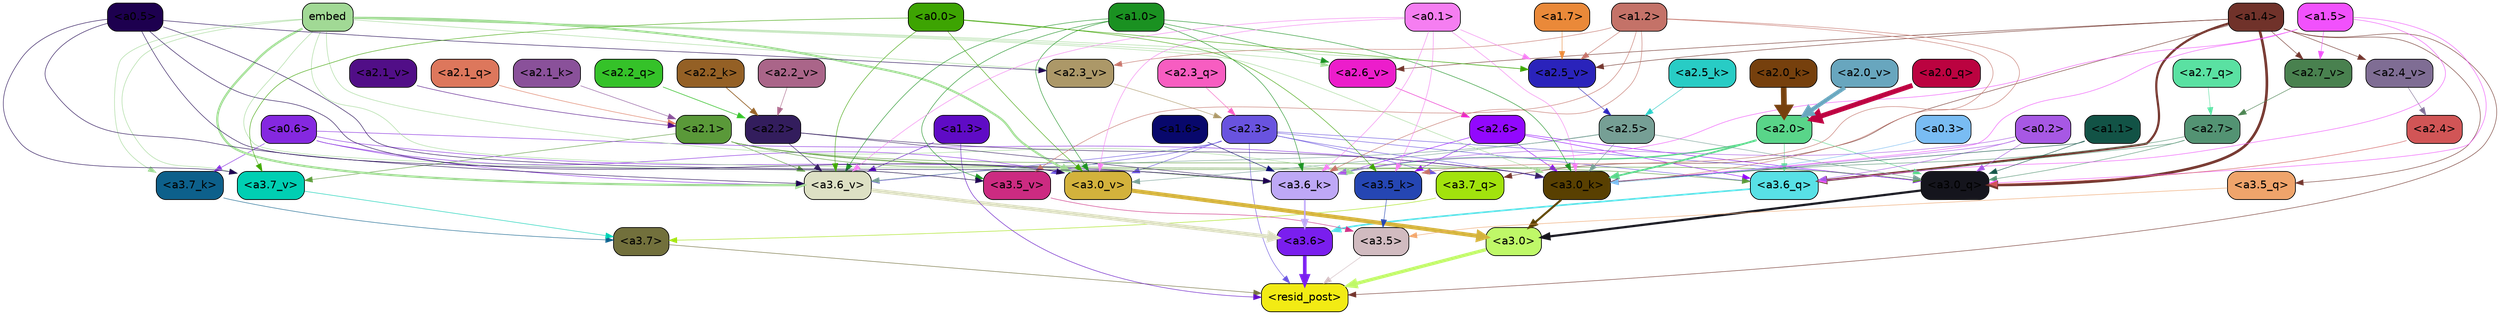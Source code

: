 strict digraph "" {
	graph [bgcolor=transparent,
		layout=dot,
		overlap=false,
		splines=true
	];
	"<a3.7>"	[color=black,
		fillcolor="#72703c",
		fontname=Helvetica,
		shape=box,
		style="filled, rounded"];
	"<resid_post>"	[color=black,
		fillcolor="#f2eb14",
		fontname=Helvetica,
		shape=box,
		style="filled, rounded"];
	"<a3.7>" -> "<resid_post>"	[color="#72703c",
		penwidth=0.6239100098609924];
	"<a3.6>"	[color=black,
		fillcolor="#7a1eee",
		fontname=Helvetica,
		shape=box,
		style="filled, rounded"];
	"<a3.6>" -> "<resid_post>"	[color="#7a1eee",
		penwidth=4.569062113761902];
	"<a3.5>"	[color=black,
		fillcolor="#d1bbc0",
		fontname=Helvetica,
		shape=box,
		style="filled, rounded"];
	"<a3.5>" -> "<resid_post>"	[color="#d1bbc0",
		penwidth=0.6];
	"<a3.0>"	[color=black,
		fillcolor="#bff868",
		fontname=Helvetica,
		shape=box,
		style="filled, rounded"];
	"<a3.0>" -> "<resid_post>"	[color="#bff868",
		penwidth=4.283544182777405];
	"<a2.3>"	[color=black,
		fillcolor="#6953df",
		fontname=Helvetica,
		shape=box,
		style="filled, rounded"];
	"<a2.3>" -> "<resid_post>"	[color="#6953df",
		penwidth=0.6];
	"<a3.7_q>"	[color=black,
		fillcolor="#a2e30d",
		fontname=Helvetica,
		shape=box,
		style="filled, rounded"];
	"<a2.3>" -> "<a3.7_q>"	[color="#6953df",
		penwidth=0.6];
	"<a3.6_q>"	[color=black,
		fillcolor="#58e1e6",
		fontname=Helvetica,
		shape=box,
		style="filled, rounded"];
	"<a2.3>" -> "<a3.6_q>"	[color="#6953df",
		penwidth=0.6];
	"<a3.0_q>"	[color=black,
		fillcolor="#15151d",
		fontname=Helvetica,
		shape=box,
		style="filled, rounded"];
	"<a2.3>" -> "<a3.0_q>"	[color="#6953df",
		penwidth=0.6];
	"<a3.0_k>"	[color=black,
		fillcolor="#594001",
		fontname=Helvetica,
		shape=box,
		style="filled, rounded"];
	"<a2.3>" -> "<a3.0_k>"	[color="#6953df",
		penwidth=0.6];
	"<a3.6_v>"	[color=black,
		fillcolor="#dde0c4",
		fontname=Helvetica,
		shape=box,
		style="filled, rounded"];
	"<a2.3>" -> "<a3.6_v>"	[color="#6953df",
		penwidth=0.6];
	"<a3.5_v>"	[color=black,
		fillcolor="#cc2b81",
		fontname=Helvetica,
		shape=box,
		style="filled, rounded"];
	"<a2.3>" -> "<a3.5_v>"	[color="#6953df",
		penwidth=0.6];
	"<a3.0_v>"	[color=black,
		fillcolor="#d3b23c",
		fontname=Helvetica,
		shape=box,
		style="filled, rounded"];
	"<a2.3>" -> "<a3.0_v>"	[color="#6953df",
		penwidth=0.6];
	"<a1.4>"	[color=black,
		fillcolor="#70322a",
		fontname=Helvetica,
		shape=box,
		style="filled, rounded"];
	"<a1.4>" -> "<resid_post>"	[color="#70322a",
		penwidth=0.6];
	"<a1.4>" -> "<a3.7_q>"	[color="#70322a",
		penwidth=0.6];
	"<a1.4>" -> "<a3.6_q>"	[color="#70322a",
		penwidth=2.7934007048606873];
	"<a3.5_q>"	[color=black,
		fillcolor="#efa46b",
		fontname=Helvetica,
		shape=box,
		style="filled, rounded"];
	"<a1.4>" -> "<a3.5_q>"	[color="#70322a",
		penwidth=0.6];
	"<a1.4>" -> "<a3.0_q>"	[color="#70322a",
		penwidth=3.340754985809326];
	"<a2.7_v>"	[color=black,
		fillcolor="#49814f",
		fontname=Helvetica,
		shape=box,
		style="filled, rounded"];
	"<a1.4>" -> "<a2.7_v>"	[color="#70322a",
		penwidth=0.6];
	"<a2.6_v>"	[color=black,
		fillcolor="#ec1dcb",
		fontname=Helvetica,
		shape=box,
		style="filled, rounded"];
	"<a1.4>" -> "<a2.6_v>"	[color="#70322a",
		penwidth=0.6];
	"<a2.5_v>"	[color=black,
		fillcolor="#2a23bb",
		fontname=Helvetica,
		shape=box,
		style="filled, rounded"];
	"<a1.4>" -> "<a2.5_v>"	[color="#70322a",
		penwidth=0.6];
	"<a2.4_v>"	[color=black,
		fillcolor="#7f6d94",
		fontname=Helvetica,
		shape=box,
		style="filled, rounded"];
	"<a1.4>" -> "<a2.4_v>"	[color="#70322a",
		penwidth=0.6];
	"<a1.3>"	[color=black,
		fillcolor="#5f0bc5",
		fontname=Helvetica,
		shape=box,
		style="filled, rounded"];
	"<a1.3>" -> "<resid_post>"	[color="#5f0bc5",
		penwidth=0.6];
	"<a1.3>" -> "<a3.6_v>"	[color="#5f0bc5",
		penwidth=0.6];
	"<a3.7_q>" -> "<a3.7>"	[color="#a2e30d",
		penwidth=0.6];
	"<a3.6_q>" -> "<a3.6>"	[color="#58e1e6",
		penwidth=2.0347584784030914];
	"<a3.5_q>" -> "<a3.5>"	[color="#efa46b",
		penwidth=0.6];
	"<a3.0_q>" -> "<a3.0>"	[color="#15151d",
		penwidth=2.8635367155075073];
	"<a3.7_k>"	[color=black,
		fillcolor="#0d608b",
		fontname=Helvetica,
		shape=box,
		style="filled, rounded"];
	"<a3.7_k>" -> "<a3.7>"	[color="#0d608b",
		penwidth=0.6];
	"<a3.6_k>"	[color=black,
		fillcolor="#bea8f6",
		fontname=Helvetica,
		shape=box,
		style="filled, rounded"];
	"<a3.6_k>" -> "<a3.6>"	[color="#bea8f6",
		penwidth=2.1760786175727844];
	"<a3.5_k>"	[color=black,
		fillcolor="#2546b3",
		fontname=Helvetica,
		shape=box,
		style="filled, rounded"];
	"<a3.5_k>" -> "<a3.5>"	[color="#2546b3",
		penwidth=0.6];
	"<a3.0_k>" -> "<a3.0>"	[color="#594001",
		penwidth=2.632905662059784];
	"<a3.7_v>"	[color=black,
		fillcolor="#00cfb3",
		fontname=Helvetica,
		shape=box,
		style="filled, rounded"];
	"<a3.7_v>" -> "<a3.7>"	[color="#00cfb3",
		penwidth=0.6];
	"<a3.6_v>" -> "<a3.6>"	[color="#dde0c4",
		penwidth=4.981305837631226];
	"<a3.5_v>" -> "<a3.5>"	[color="#cc2b81",
		penwidth=0.6];
	"<a3.0_v>" -> "<a3.0>"	[color="#d3b23c",
		penwidth=5.168330669403076];
	"<a2.7>"	[color=black,
		fillcolor="#539373",
		fontname=Helvetica,
		shape=box,
		style="filled, rounded"];
	"<a2.7>" -> "<a3.6_q>"	[color="#539373",
		penwidth=0.6];
	"<a2.7>" -> "<a3.0_q>"	[color="#539373",
		penwidth=0.6];
	"<a2.7>" -> "<a3.0_k>"	[color="#539373",
		penwidth=0.6];
	"<a2.6>"	[color=black,
		fillcolor="#9208fe",
		fontname=Helvetica,
		shape=box,
		style="filled, rounded"];
	"<a2.6>" -> "<a3.6_q>"	[color="#9208fe",
		penwidth=0.6];
	"<a2.6>" -> "<a3.0_q>"	[color="#9208fe",
		penwidth=0.6];
	"<a2.6>" -> "<a3.6_k>"	[color="#9208fe",
		penwidth=0.6];
	"<a2.6>" -> "<a3.5_k>"	[color="#9208fe",
		penwidth=0.6];
	"<a2.6>" -> "<a3.0_k>"	[color="#9208fe",
		penwidth=0.6];
	"<a2.1>"	[color=black,
		fillcolor="#5a9939",
		fontname=Helvetica,
		shape=box,
		style="filled, rounded"];
	"<a2.1>" -> "<a3.6_q>"	[color="#5a9939",
		penwidth=0.6];
	"<a2.1>" -> "<a3.0_q>"	[color="#5a9939",
		penwidth=0.6];
	"<a2.1>" -> "<a3.6_k>"	[color="#5a9939",
		penwidth=0.6];
	"<a2.1>" -> "<a3.0_k>"	[color="#5a9939",
		penwidth=0.6];
	"<a2.1>" -> "<a3.7_v>"	[color="#5a9939",
		penwidth=0.6];
	"<a2.1>" -> "<a3.6_v>"	[color="#5a9939",
		penwidth=0.6];
	"<a2.0>"	[color=black,
		fillcolor="#59d589",
		fontname=Helvetica,
		shape=box,
		style="filled, rounded"];
	"<a2.0>" -> "<a3.6_q>"	[color="#59d589",
		penwidth=0.6];
	"<a2.0>" -> "<a3.0_q>"	[color="#59d589",
		penwidth=0.6];
	"<a2.0>" -> "<a3.6_k>"	[color="#59d589",
		penwidth=1.6382827460765839];
	"<a2.0>" -> "<a3.0_k>"	[color="#59d589",
		penwidth=2.161143198609352];
	"<a1.5>"	[color=black,
		fillcolor="#f151fc",
		fontname=Helvetica,
		shape=box,
		style="filled, rounded"];
	"<a1.5>" -> "<a3.6_q>"	[color="#f151fc",
		penwidth=0.6];
	"<a1.5>" -> "<a3.0_q>"	[color="#f151fc",
		penwidth=0.6];
	"<a1.5>" -> "<a3.6_k>"	[color="#f151fc",
		penwidth=0.6];
	"<a1.5>" -> "<a3.0_k>"	[color="#f151fc",
		penwidth=0.6];
	"<a1.5>" -> "<a2.7_v>"	[color="#f151fc",
		penwidth=0.6];
	"<a0.2>"	[color=black,
		fillcolor="#a758e4",
		fontname=Helvetica,
		shape=box,
		style="filled, rounded"];
	"<a0.2>" -> "<a3.6_q>"	[color="#a758e4",
		penwidth=0.6];
	"<a0.2>" -> "<a3.0_q>"	[color="#a758e4",
		penwidth=0.6];
	"<a0.2>" -> "<a3.6_k>"	[color="#a758e4",
		penwidth=0.6];
	"<a0.2>" -> "<a3.0_k>"	[color="#a758e4",
		penwidth=0.6];
	"<a2.5>"	[color=black,
		fillcolor="#769f95",
		fontname=Helvetica,
		shape=box,
		style="filled, rounded"];
	"<a2.5>" -> "<a3.0_q>"	[color="#769f95",
		penwidth=0.6];
	"<a2.5>" -> "<a3.0_k>"	[color="#769f95",
		penwidth=0.6];
	"<a2.5>" -> "<a3.6_v>"	[color="#769f95",
		penwidth=0.6];
	"<a2.5>" -> "<a3.0_v>"	[color="#769f95",
		penwidth=0.6];
	"<a2.4>"	[color=black,
		fillcolor="#d15556",
		fontname=Helvetica,
		shape=box,
		style="filled, rounded"];
	"<a2.4>" -> "<a3.0_q>"	[color="#d15556",
		penwidth=0.6];
	"<a1.1>"	[color=black,
		fillcolor="#125346",
		fontname=Helvetica,
		shape=box,
		style="filled, rounded"];
	"<a1.1>" -> "<a3.0_q>"	[color="#125346",
		penwidth=0.6];
	"<a1.1>" -> "<a3.0_k>"	[color="#125346",
		penwidth=0.6];
	"<a0.6>"	[color=black,
		fillcolor="#8528e0",
		fontname=Helvetica,
		shape=box,
		style="filled, rounded"];
	"<a0.6>" -> "<a3.7_k>"	[color="#8528e0",
		penwidth=0.6];
	"<a0.6>" -> "<a3.6_k>"	[color="#8528e0",
		penwidth=0.6];
	"<a0.6>" -> "<a3.0_k>"	[color="#8528e0",
		penwidth=0.6];
	"<a0.6>" -> "<a3.6_v>"	[color="#8528e0",
		penwidth=0.6];
	"<a0.6>" -> "<a3.0_v>"	[color="#8528e0",
		penwidth=0.6];
	embed	[color=black,
		fillcolor="#a1d995",
		fontname=Helvetica,
		shape=box,
		style="filled, rounded"];
	embed -> "<a3.7_k>"	[color="#a1d995",
		penwidth=0.6];
	embed -> "<a3.6_k>"	[color="#a1d995",
		penwidth=0.6];
	embed -> "<a3.5_k>"	[color="#a1d995",
		penwidth=0.6];
	embed -> "<a3.0_k>"	[color="#a1d995",
		penwidth=0.6];
	embed -> "<a3.7_v>"	[color="#a1d995",
		penwidth=0.6];
	embed -> "<a3.6_v>"	[color="#a1d995",
		penwidth=2.7825746536254883];
	embed -> "<a3.5_v>"	[color="#a1d995",
		penwidth=0.6];
	embed -> "<a3.0_v>"	[color="#a1d995",
		penwidth=2.6950180530548096];
	embed -> "<a2.6_v>"	[color="#a1d995",
		penwidth=0.6];
	embed -> "<a2.5_v>"	[color="#a1d995",
		penwidth=0.6];
	"<a2.3_v>"	[color=black,
		fillcolor="#ac9868",
		fontname=Helvetica,
		shape=box,
		style="filled, rounded"];
	embed -> "<a2.3_v>"	[color="#a1d995",
		penwidth=0.6];
	"<a2.2>"	[color=black,
		fillcolor="#331d5d",
		fontname=Helvetica,
		shape=box,
		style="filled, rounded"];
	"<a2.2>" -> "<a3.6_k>"	[color="#331d5d",
		penwidth=0.6];
	"<a2.2>" -> "<a3.0_k>"	[color="#331d5d",
		penwidth=0.6];
	"<a2.2>" -> "<a3.6_v>"	[color="#331d5d",
		penwidth=0.6];
	"<a1.6>"	[color=black,
		fillcolor="#08086c",
		fontname=Helvetica,
		shape=box,
		style="filled, rounded"];
	"<a1.6>" -> "<a3.6_k>"	[color="#08086c",
		penwidth=0.6];
	"<a1.2>"	[color=black,
		fillcolor="#c47268",
		fontname=Helvetica,
		shape=box,
		style="filled, rounded"];
	"<a1.2>" -> "<a3.6_k>"	[color="#c47268",
		penwidth=0.6];
	"<a1.2>" -> "<a3.5_k>"	[color="#c47268",
		penwidth=0.6];
	"<a1.2>" -> "<a3.0_k>"	[color="#c47268",
		penwidth=0.6];
	"<a1.2>" -> "<a3.5_v>"	[color="#c47268",
		penwidth=0.6];
	"<a1.2>" -> "<a2.5_v>"	[color="#c47268",
		penwidth=0.6];
	"<a1.2>" -> "<a2.3_v>"	[color="#c47268",
		penwidth=0.6];
	"<a1.0>"	[color=black,
		fillcolor="#1a9121",
		fontname=Helvetica,
		shape=box,
		style="filled, rounded"];
	"<a1.0>" -> "<a3.6_k>"	[color="#1a9121",
		penwidth=0.6];
	"<a1.0>" -> "<a3.0_k>"	[color="#1a9121",
		penwidth=0.6];
	"<a1.0>" -> "<a3.6_v>"	[color="#1a9121",
		penwidth=0.6];
	"<a1.0>" -> "<a3.5_v>"	[color="#1a9121",
		penwidth=0.6];
	"<a1.0>" -> "<a3.0_v>"	[color="#1a9121",
		penwidth=0.6];
	"<a1.0>" -> "<a2.6_v>"	[color="#1a9121",
		penwidth=0.6];
	"<a0.5>"	[color=black,
		fillcolor="#1d004f",
		fontname=Helvetica,
		shape=box,
		style="filled, rounded"];
	"<a0.5>" -> "<a3.6_k>"	[color="#1d004f",
		penwidth=0.6];
	"<a0.5>" -> "<a3.7_v>"	[color="#1d004f",
		penwidth=0.6];
	"<a0.5>" -> "<a3.6_v>"	[color="#1d004f",
		penwidth=0.6];
	"<a0.5>" -> "<a3.5_v>"	[color="#1d004f",
		penwidth=0.6];
	"<a0.5>" -> "<a3.0_v>"	[color="#1d004f",
		penwidth=0.6];
	"<a0.5>" -> "<a2.3_v>"	[color="#1d004f",
		penwidth=0.6];
	"<a0.1>"	[color=black,
		fillcolor="#f57ef1",
		fontname=Helvetica,
		shape=box,
		style="filled, rounded"];
	"<a0.1>" -> "<a3.6_k>"	[color="#f57ef1",
		penwidth=0.6];
	"<a0.1>" -> "<a3.5_k>"	[color="#f57ef1",
		penwidth=0.6];
	"<a0.1>" -> "<a3.0_k>"	[color="#f57ef1",
		penwidth=0.6];
	"<a0.1>" -> "<a3.6_v>"	[color="#f57ef1",
		penwidth=0.6];
	"<a0.1>" -> "<a3.0_v>"	[color="#f57ef1",
		penwidth=0.6];
	"<a0.1>" -> "<a2.5_v>"	[color="#f57ef1",
		penwidth=0.6];
	"<a0.0>"	[color=black,
		fillcolor="#3da402",
		fontname=Helvetica,
		shape=box,
		style="filled, rounded"];
	"<a0.0>" -> "<a3.5_k>"	[color="#3da402",
		penwidth=0.6];
	"<a0.0>" -> "<a3.7_v>"	[color="#3da402",
		penwidth=0.6];
	"<a0.0>" -> "<a3.6_v>"	[color="#3da402",
		penwidth=0.6];
	"<a0.0>" -> "<a3.0_v>"	[color="#3da402",
		penwidth=0.6];
	"<a0.0>" -> "<a2.5_v>"	[color="#3da402",
		penwidth=0.6];
	"<a0.3>"	[color=black,
		fillcolor="#79bcf3",
		fontname=Helvetica,
		shape=box,
		style="filled, rounded"];
	"<a0.3>" -> "<a3.0_k>"	[color="#79bcf3",
		penwidth=0.6];
	"<a2.7_q>"	[color=black,
		fillcolor="#5ae1a2",
		fontname=Helvetica,
		shape=box,
		style="filled, rounded"];
	"<a2.7_q>" -> "<a2.7>"	[color="#5ae1a2",
		penwidth=0.6];
	"<a2.3_q>"	[color=black,
		fillcolor="#f75dc1",
		fontname=Helvetica,
		shape=box,
		style="filled, rounded"];
	"<a2.3_q>" -> "<a2.3>"	[color="#f75dc1",
		penwidth=0.6];
	"<a2.2_q>"	[color=black,
		fillcolor="#35c229",
		fontname=Helvetica,
		shape=box,
		style="filled, rounded"];
	"<a2.2_q>" -> "<a2.2>"	[color="#35c229",
		penwidth=0.7553567886352539];
	"<a2.1_q>"	[color=black,
		fillcolor="#dd775c",
		fontname=Helvetica,
		shape=box,
		style="filled, rounded"];
	"<a2.1_q>" -> "<a2.1>"	[color="#dd775c",
		penwidth=0.6];
	"<a2.0_q>"	[color=black,
		fillcolor="#bb0340",
		fontname=Helvetica,
		shape=box,
		style="filled, rounded"];
	"<a2.0_q>" -> "<a2.0>"	[color="#bb0340",
		penwidth=6.256794691085815];
	"<a2.5_k>"	[color=black,
		fillcolor="#28ccc5",
		fontname=Helvetica,
		shape=box,
		style="filled, rounded"];
	"<a2.5_k>" -> "<a2.5>"	[color="#28ccc5",
		penwidth=0.6];
	"<a2.2_k>"	[color=black,
		fillcolor="#946025",
		fontname=Helvetica,
		shape=box,
		style="filled, rounded"];
	"<a2.2_k>" -> "<a2.2>"	[color="#946025",
		penwidth=0.8854708671569824];
	"<a2.1_k>"	[color=black,
		fillcolor="#8a519a",
		fontname=Helvetica,
		shape=box,
		style="filled, rounded"];
	"<a2.1_k>" -> "<a2.1>"	[color="#8a519a",
		penwidth=0.6];
	"<a2.0_k>"	[color=black,
		fillcolor="#76400d",
		fontname=Helvetica,
		shape=box,
		style="filled, rounded"];
	"<a2.0_k>" -> "<a2.0>"	[color="#76400d",
		penwidth=7.231504917144775];
	"<a2.7_v>" -> "<a2.7>"	[color="#49814f",
		penwidth=0.6];
	"<a2.6_v>" -> "<a2.6>"	[color="#ec1dcb",
		penwidth=0.6];
	"<a2.5_v>" -> "<a2.5>"	[color="#2a23bb",
		penwidth=0.6];
	"<a2.4_v>" -> "<a2.4>"	[color="#7f6d94",
		penwidth=0.6];
	"<a2.3_v>" -> "<a2.3>"	[color="#ac9868",
		penwidth=0.6];
	"<a2.2_v>"	[color=black,
		fillcolor="#aa6589",
		fontname=Helvetica,
		shape=box,
		style="filled, rounded"];
	"<a2.2_v>" -> "<a2.2>"	[color="#aa6589",
		penwidth=0.6];
	"<a2.1_v>"	[color=black,
		fillcolor="#510e87",
		fontname=Helvetica,
		shape=box,
		style="filled, rounded"];
	"<a2.1_v>" -> "<a2.1>"	[color="#510e87",
		penwidth=0.6];
	"<a2.0_v>"	[color=black,
		fillcolor="#68a6be",
		fontname=Helvetica,
		shape=box,
		style="filled, rounded"];
	"<a2.0_v>" -> "<a2.0>"	[color="#68a6be",
		penwidth=5.231471925973892];
	"<a1.7>"	[color=black,
		fillcolor="#ea8939",
		fontname=Helvetica,
		shape=box,
		style="filled, rounded"];
	"<a1.7>" -> "<a2.5_v>"	[color="#ea8939",
		penwidth=0.6];
}
